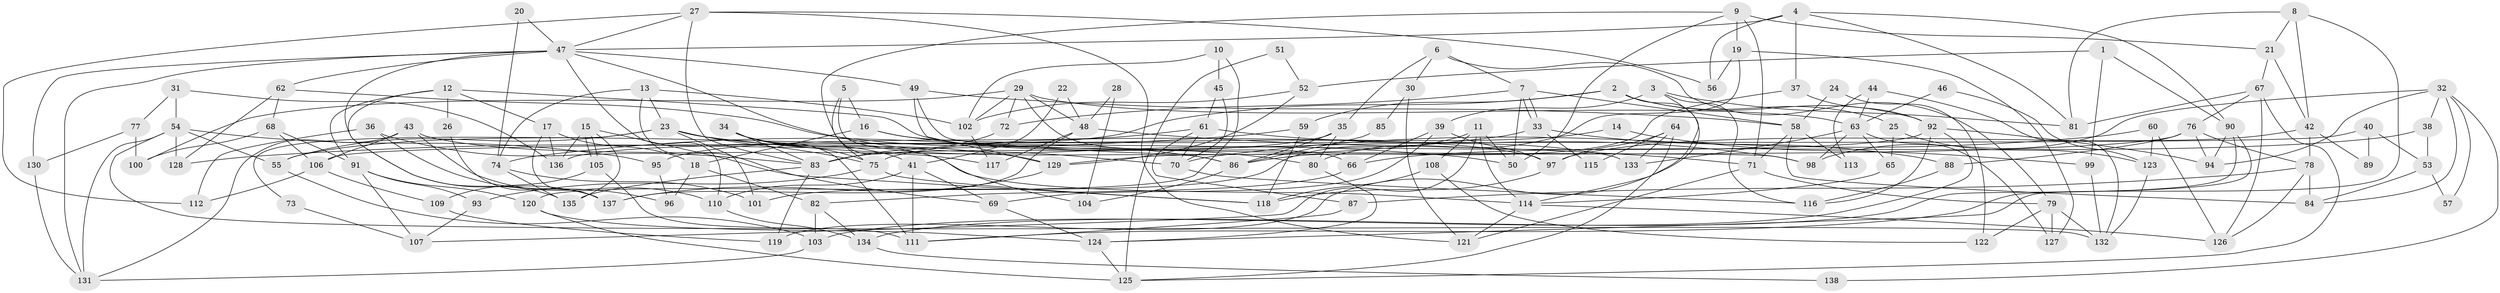 // coarse degree distribution, {4: 0.13043478260869565, 5: 0.07246376811594203, 7: 0.10144927536231885, 10: 0.014492753623188406, 9: 0.07246376811594203, 8: 0.057971014492753624, 11: 0.028985507246376812, 3: 0.2028985507246377, 6: 0.11594202898550725, 12: 0.028985507246376812, 2: 0.15942028985507245, 13: 0.014492753623188406}
// Generated by graph-tools (version 1.1) at 2025/50/03/04/25 22:50:48]
// undirected, 138 vertices, 276 edges
graph export_dot {
  node [color=gray90,style=filled];
  1;
  2;
  3;
  4;
  5;
  6;
  7;
  8;
  9;
  10;
  11;
  12;
  13;
  14;
  15;
  16;
  17;
  18;
  19;
  20;
  21;
  22;
  23;
  24;
  25;
  26;
  27;
  28;
  29;
  30;
  31;
  32;
  33;
  34;
  35;
  36;
  37;
  38;
  39;
  40;
  41;
  42;
  43;
  44;
  45;
  46;
  47;
  48;
  49;
  50;
  51;
  52;
  53;
  54;
  55;
  56;
  57;
  58;
  59;
  60;
  61;
  62;
  63;
  64;
  65;
  66;
  67;
  68;
  69;
  70;
  71;
  72;
  73;
  74;
  75;
  76;
  77;
  78;
  79;
  80;
  81;
  82;
  83;
  84;
  85;
  86;
  87;
  88;
  89;
  90;
  91;
  92;
  93;
  94;
  95;
  96;
  97;
  98;
  99;
  100;
  101;
  102;
  103;
  104;
  105;
  106;
  107;
  108;
  109;
  110;
  111;
  112;
  113;
  114;
  115;
  116;
  117;
  118;
  119;
  120;
  121;
  122;
  123;
  124;
  125;
  126;
  127;
  128;
  129;
  130;
  131;
  132;
  133;
  134;
  135;
  136;
  137;
  138;
  1 -- 90;
  1 -- 52;
  1 -- 99;
  2 -- 114;
  2 -- 92;
  2 -- 25;
  2 -- 55;
  2 -- 59;
  3 -- 39;
  3 -- 81;
  3 -- 116;
  3 -- 119;
  4 -- 37;
  4 -- 90;
  4 -- 47;
  4 -- 56;
  4 -- 81;
  5 -- 16;
  5 -- 86;
  5 -- 104;
  6 -- 35;
  6 -- 7;
  6 -- 30;
  6 -- 79;
  7 -- 72;
  7 -- 33;
  7 -- 33;
  7 -- 50;
  7 -- 58;
  8 -- 81;
  8 -- 42;
  8 -- 21;
  8 -- 124;
  9 -- 21;
  9 -- 71;
  9 -- 19;
  9 -- 50;
  9 -- 75;
  10 -- 45;
  10 -- 120;
  10 -- 102;
  11 -- 101;
  11 -- 50;
  11 -- 107;
  11 -- 108;
  11 -- 114;
  12 -- 17;
  12 -- 135;
  12 -- 26;
  12 -- 91;
  12 -- 133;
  13 -- 23;
  13 -- 69;
  13 -- 74;
  13 -- 102;
  14 -- 99;
  14 -- 75;
  15 -- 105;
  15 -- 105;
  15 -- 118;
  15 -- 135;
  15 -- 136;
  16 -- 97;
  16 -- 80;
  16 -- 18;
  17 -- 18;
  17 -- 137;
  17 -- 136;
  18 -- 96;
  18 -- 82;
  19 -- 56;
  19 -- 80;
  19 -- 127;
  20 -- 74;
  20 -- 47;
  21 -- 67;
  21 -- 42;
  22 -- 41;
  22 -- 48;
  23 -- 50;
  23 -- 55;
  23 -- 73;
  23 -- 75;
  23 -- 101;
  23 -- 129;
  24 -- 58;
  24 -- 122;
  25 -- 123;
  25 -- 65;
  26 -- 137;
  27 -- 121;
  27 -- 47;
  27 -- 56;
  27 -- 83;
  27 -- 112;
  28 -- 48;
  28 -- 104;
  29 -- 102;
  29 -- 48;
  29 -- 63;
  29 -- 66;
  29 -- 72;
  29 -- 100;
  30 -- 121;
  30 -- 85;
  31 -- 54;
  31 -- 136;
  31 -- 77;
  32 -- 98;
  32 -- 94;
  32 -- 38;
  32 -- 57;
  32 -- 84;
  32 -- 138;
  33 -- 74;
  33 -- 88;
  33 -- 115;
  34 -- 75;
  34 -- 111;
  34 -- 41;
  34 -- 83;
  34 -- 114;
  35 -- 80;
  35 -- 83;
  35 -- 86;
  36 -- 83;
  36 -- 112;
  36 -- 96;
  37 -- 92;
  37 -- 86;
  38 -- 66;
  38 -- 53;
  39 -- 97;
  39 -- 66;
  39 -- 69;
  40 -- 53;
  40 -- 106;
  40 -- 89;
  41 -- 69;
  41 -- 110;
  41 -- 111;
  42 -- 78;
  42 -- 89;
  42 -- 97;
  43 -- 106;
  43 -- 110;
  43 -- 117;
  43 -- 131;
  44 -- 63;
  44 -- 132;
  44 -- 113;
  45 -- 61;
  45 -- 70;
  46 -- 63;
  46 -- 123;
  47 -- 131;
  47 -- 49;
  47 -- 62;
  47 -- 70;
  47 -- 110;
  47 -- 130;
  47 -- 137;
  48 -- 71;
  48 -- 117;
  48 -- 137;
  49 -- 129;
  49 -- 58;
  49 -- 98;
  51 -- 125;
  51 -- 52;
  52 -- 102;
  52 -- 129;
  53 -- 84;
  53 -- 57;
  54 -- 55;
  54 -- 128;
  54 -- 95;
  54 -- 131;
  54 -- 132;
  55 -- 103;
  58 -- 71;
  58 -- 84;
  58 -- 113;
  59 -- 118;
  59 -- 128;
  60 -- 70;
  60 -- 126;
  60 -- 123;
  61 -- 87;
  61 -- 98;
  61 -- 70;
  61 -- 95;
  62 -- 68;
  62 -- 86;
  62 -- 128;
  63 -- 65;
  63 -- 98;
  63 -- 127;
  63 -- 133;
  64 -- 133;
  64 -- 125;
  64 -- 97;
  64 -- 115;
  65 -- 114;
  66 -- 82;
  67 -- 126;
  67 -- 76;
  67 -- 81;
  67 -- 125;
  68 -- 91;
  68 -- 100;
  68 -- 106;
  69 -- 124;
  70 -- 116;
  71 -- 79;
  71 -- 121;
  72 -- 83;
  73 -- 107;
  74 -- 135;
  74 -- 101;
  75 -- 93;
  75 -- 118;
  76 -- 88;
  76 -- 129;
  76 -- 78;
  76 -- 94;
  77 -- 130;
  77 -- 100;
  78 -- 84;
  78 -- 87;
  78 -- 126;
  79 -- 127;
  79 -- 122;
  79 -- 132;
  80 -- 124;
  82 -- 103;
  82 -- 134;
  83 -- 119;
  83 -- 135;
  85 -- 86;
  86 -- 104;
  87 -- 111;
  88 -- 116;
  90 -- 94;
  90 -- 134;
  90 -- 111;
  91 -- 93;
  91 -- 107;
  91 -- 120;
  92 -- 136;
  92 -- 116;
  92 -- 94;
  92 -- 103;
  93 -- 107;
  95 -- 96;
  97 -- 118;
  99 -- 132;
  102 -- 117;
  103 -- 131;
  105 -- 111;
  105 -- 109;
  106 -- 109;
  106 -- 112;
  108 -- 118;
  108 -- 122;
  109 -- 119;
  110 -- 134;
  114 -- 121;
  114 -- 126;
  120 -- 125;
  120 -- 124;
  123 -- 132;
  124 -- 125;
  129 -- 137;
  130 -- 131;
  134 -- 138;
}
